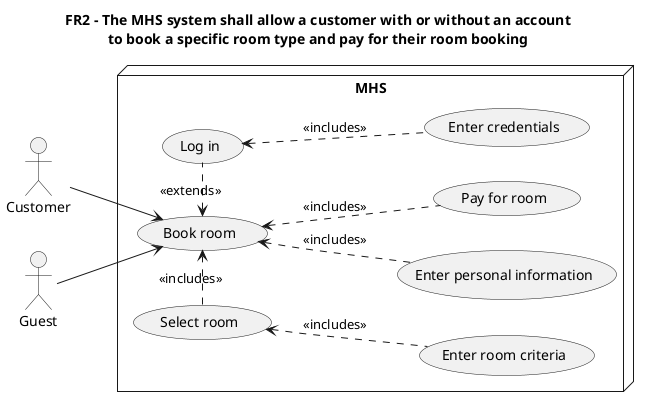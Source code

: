 @startuml CustomerUC
title
FR2 - The MHS system shall allow a customer with or without an account
to book a specific room type and pay for their room booking
end title

left to right direction

'Actor
:Customer: as customer
:Guest: as guest

'Use cases
node MHS {
    (Book room) as UC1
    (Select room) as UC2
    (Pay for room) as UC3
    (Enter personal information) as UC4
    (Log in) as UC5
    (Enter credentials) as UC6
    (Enter room criteria) as UC7
}

'Associations
customer --> UC1
UC2 -right.> UC1: <<includes>>
UC3 -up.> UC1: <<includes>>
guest --> UC1
UC4 -up.> UC1: <<includes>>
UC5 -left.> UC1: <<extends>>
UC6 -up.> UC5: <<includes>>
UC7 -up.> UC2: <<includes>>

@enduml